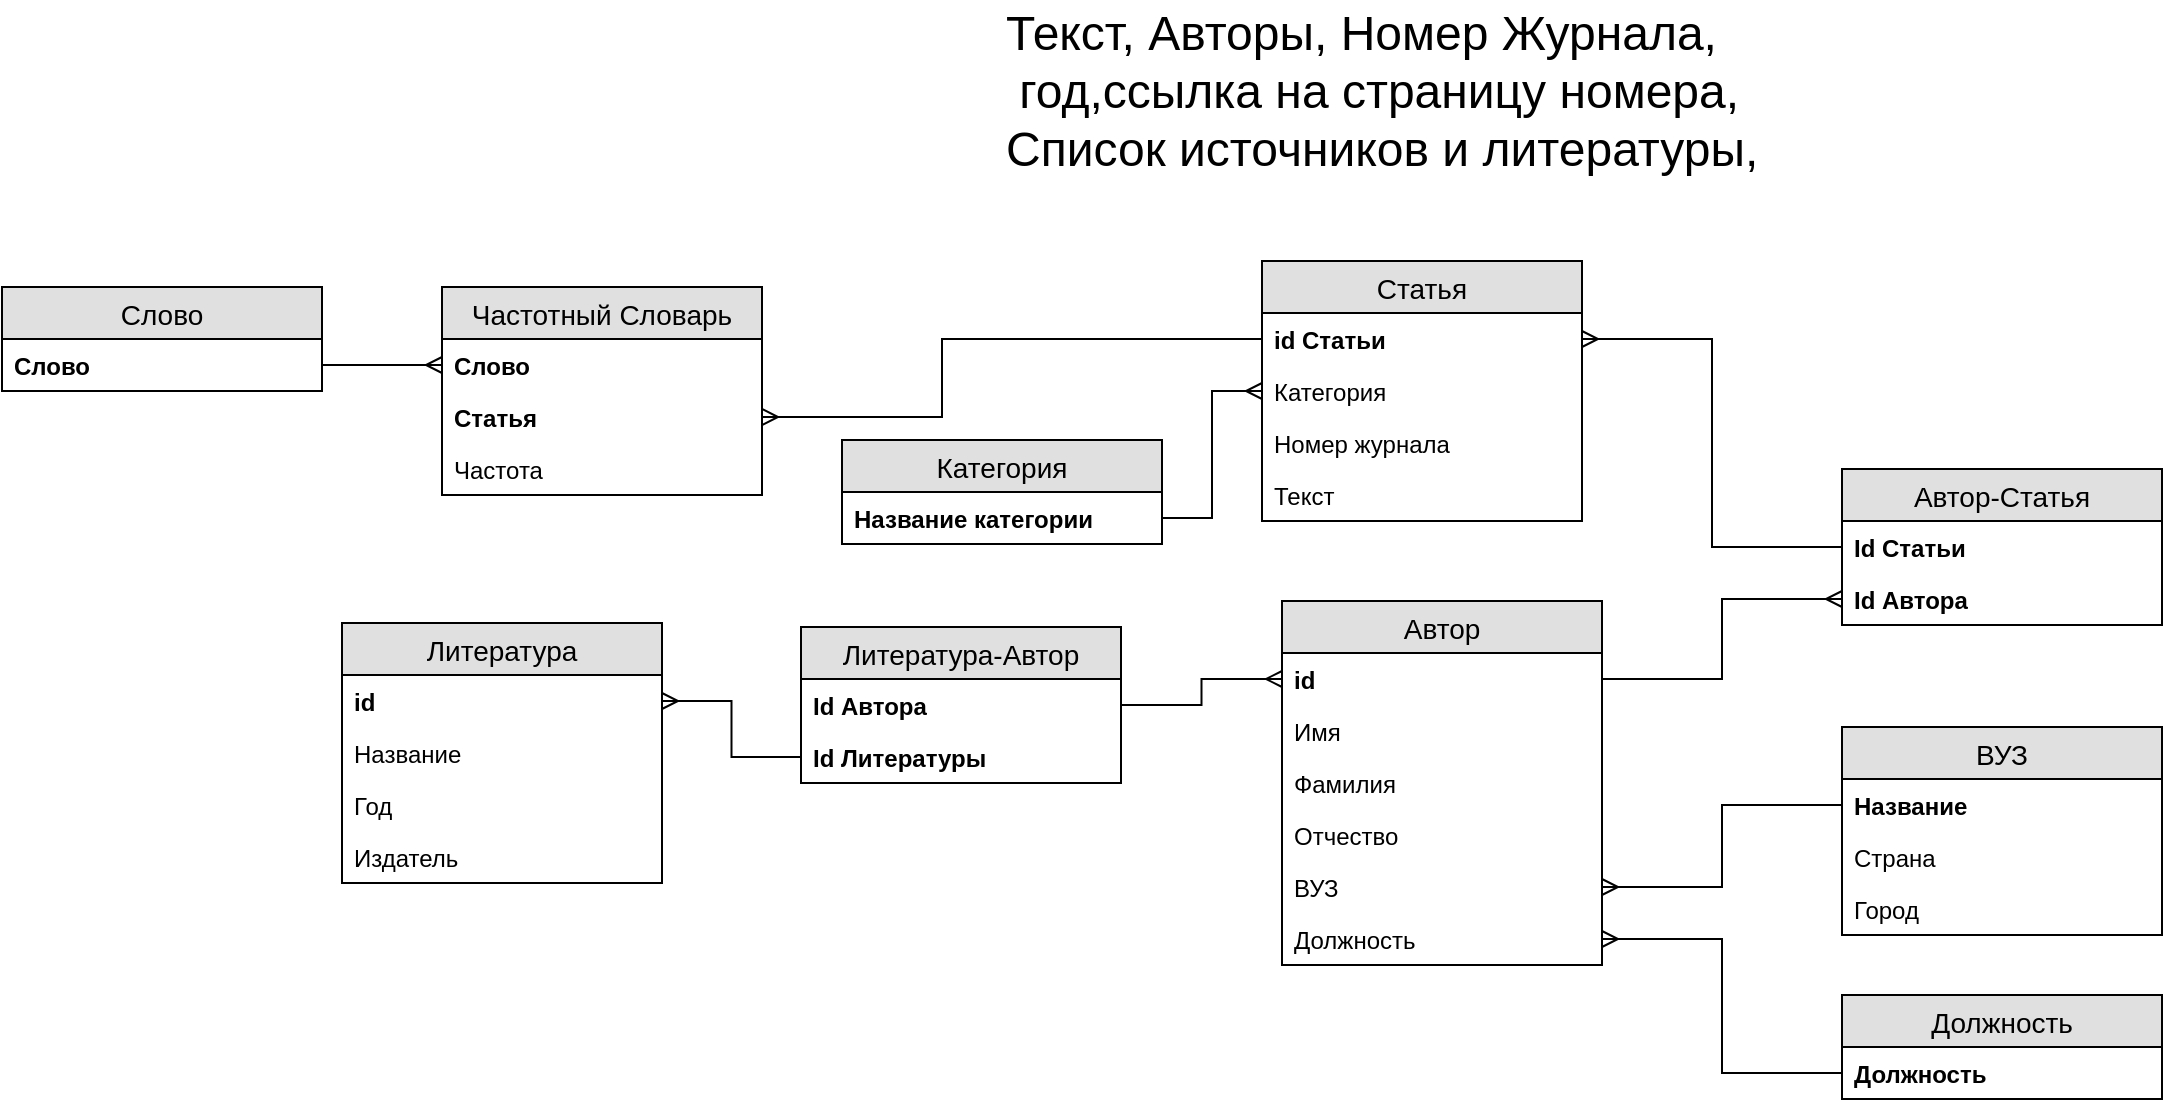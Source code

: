 <mxfile version="10.8.0" type="github"><diagram id="u3JVg_JIHPz_R9Osk6md" name="Страница 1"><mxGraphModel dx="1960" dy="763" grid="1" gridSize="10" guides="1" tooltips="1" connect="1" arrows="1" fold="1" page="1" pageScale="1" pageWidth="827" pageHeight="1169" math="0" shadow="0"><root><mxCell id="0"/><mxCell id="1" parent="0"/><mxCell id="RnDA4v7oDeRX2Iz0YXKO-1" value="Статья" style="swimlane;fontStyle=0;childLayout=stackLayout;horizontal=1;startSize=26;fillColor=#e0e0e0;horizontalStack=0;resizeParent=1;resizeParentMax=0;resizeLast=0;collapsible=1;marginBottom=0;swimlaneFillColor=#ffffff;align=center;fontSize=14;" vertex="1" parent="1"><mxGeometry x="150" y="150.5" width="160" height="130" as="geometry"/></mxCell><mxCell id="RnDA4v7oDeRX2Iz0YXKO-2" value="id Статьи" style="text;strokeColor=none;fillColor=none;spacingLeft=4;spacingRight=4;overflow=hidden;rotatable=0;points=[[0,0.5],[1,0.5]];portConstraint=eastwest;fontSize=12;fontStyle=1" vertex="1" parent="RnDA4v7oDeRX2Iz0YXKO-1"><mxGeometry y="26" width="160" height="26" as="geometry"/></mxCell><mxCell id="RnDA4v7oDeRX2Iz0YXKO-3" value="Категория" style="text;strokeColor=none;fillColor=none;spacingLeft=4;spacingRight=4;overflow=hidden;rotatable=0;points=[[0,0.5],[1,0.5]];portConstraint=eastwest;fontSize=12;" vertex="1" parent="RnDA4v7oDeRX2Iz0YXKO-1"><mxGeometry y="52" width="160" height="26" as="geometry"/></mxCell><mxCell id="RnDA4v7oDeRX2Iz0YXKO-4" value="Номер журнала" style="text;strokeColor=none;fillColor=none;spacingLeft=4;spacingRight=4;overflow=hidden;rotatable=0;points=[[0,0.5],[1,0.5]];portConstraint=eastwest;fontSize=12;" vertex="1" parent="RnDA4v7oDeRX2Iz0YXKO-1"><mxGeometry y="78" width="160" height="26" as="geometry"/></mxCell><mxCell id="RnDA4v7oDeRX2Iz0YXKO-6" value="Текст" style="text;strokeColor=none;fillColor=none;spacingLeft=4;spacingRight=4;overflow=hidden;rotatable=0;points=[[0,0.5],[1,0.5]];portConstraint=eastwest;fontSize=12;" vertex="1" parent="RnDA4v7oDeRX2Iz0YXKO-1"><mxGeometry y="104" width="160" height="26" as="geometry"/></mxCell><mxCell id="RnDA4v7oDeRX2Iz0YXKO-5" value="&lt;span&gt;&lt;span&gt;&lt;font style=&quot;font-size: 24px&quot;&gt;Текст, Авторы, Номер Журнала,&lt;br&gt;&amp;nbsp;год,ссылка на страницу номера, &lt;br&gt;Список источников и литературы,&amp;nbsp;&lt;/font&gt;&lt;/span&gt;&lt;/span&gt;" style="text;html=1;resizable=0;points=[];autosize=1;align=left;verticalAlign=top;spacingTop=-4;" vertex="1" parent="1"><mxGeometry x="20" y="20" width="400" height="60" as="geometry"/></mxCell><mxCell id="RnDA4v7oDeRX2Iz0YXKO-7" value="Категория" style="swimlane;fontStyle=0;childLayout=stackLayout;horizontal=1;startSize=26;fillColor=#e0e0e0;horizontalStack=0;resizeParent=1;resizeParentMax=0;resizeLast=0;collapsible=1;marginBottom=0;swimlaneFillColor=#ffffff;align=center;fontSize=14;" vertex="1" parent="1"><mxGeometry x="-60" y="240" width="160" height="52" as="geometry"/></mxCell><mxCell id="RnDA4v7oDeRX2Iz0YXKO-8" value="Название категории" style="text;strokeColor=none;fillColor=none;spacingLeft=4;spacingRight=4;overflow=hidden;rotatable=0;points=[[0,0.5],[1,0.5]];portConstraint=eastwest;fontSize=12;fontStyle=1" vertex="1" parent="RnDA4v7oDeRX2Iz0YXKO-7"><mxGeometry y="26" width="160" height="26" as="geometry"/></mxCell><mxCell id="RnDA4v7oDeRX2Iz0YXKO-14" style="edgeStyle=orthogonalEdgeStyle;rounded=0;orthogonalLoop=1;jettySize=auto;html=1;entryX=1;entryY=0.5;entryDx=0;entryDy=0;startArrow=ERmany;startFill=0;endArrow=none;endFill=0;" edge="1" parent="1" source="RnDA4v7oDeRX2Iz0YXKO-3" target="RnDA4v7oDeRX2Iz0YXKO-8"><mxGeometry relative="1" as="geometry"/></mxCell><mxCell id="RnDA4v7oDeRX2Iz0YXKO-20" value="Автор" style="swimlane;fontStyle=0;childLayout=stackLayout;horizontal=1;startSize=26;fillColor=#e0e0e0;horizontalStack=0;resizeParent=1;resizeParentMax=0;resizeLast=0;collapsible=1;marginBottom=0;swimlaneFillColor=#ffffff;align=center;fontSize=14;" vertex="1" parent="1"><mxGeometry x="160" y="320.5" width="160" height="182" as="geometry"/></mxCell><mxCell id="RnDA4v7oDeRX2Iz0YXKO-21" value="id" style="text;strokeColor=none;fillColor=none;spacingLeft=4;spacingRight=4;overflow=hidden;rotatable=0;points=[[0,0.5],[1,0.5]];portConstraint=eastwest;fontSize=12;fontStyle=1" vertex="1" parent="RnDA4v7oDeRX2Iz0YXKO-20"><mxGeometry y="26" width="160" height="26" as="geometry"/></mxCell><mxCell id="RnDA4v7oDeRX2Iz0YXKO-22" value="Имя" style="text;strokeColor=none;fillColor=none;spacingLeft=4;spacingRight=4;overflow=hidden;rotatable=0;points=[[0,0.5],[1,0.5]];portConstraint=eastwest;fontSize=12;" vertex="1" parent="RnDA4v7oDeRX2Iz0YXKO-20"><mxGeometry y="52" width="160" height="26" as="geometry"/></mxCell><mxCell id="RnDA4v7oDeRX2Iz0YXKO-23" value="Фамилия&#10;" style="text;strokeColor=none;fillColor=none;spacingLeft=4;spacingRight=4;overflow=hidden;rotatable=0;points=[[0,0.5],[1,0.5]];portConstraint=eastwest;fontSize=12;" vertex="1" parent="RnDA4v7oDeRX2Iz0YXKO-20"><mxGeometry y="78" width="160" height="26" as="geometry"/></mxCell><mxCell id="RnDA4v7oDeRX2Iz0YXKO-24" value="Отчество" style="text;strokeColor=none;fillColor=none;spacingLeft=4;spacingRight=4;overflow=hidden;rotatable=0;points=[[0,0.5],[1,0.5]];portConstraint=eastwest;fontSize=12;" vertex="1" parent="RnDA4v7oDeRX2Iz0YXKO-20"><mxGeometry y="104" width="160" height="26" as="geometry"/></mxCell><mxCell id="RnDA4v7oDeRX2Iz0YXKO-25" value="ВУЗ" style="text;strokeColor=none;fillColor=none;spacingLeft=4;spacingRight=4;overflow=hidden;rotatable=0;points=[[0,0.5],[1,0.5]];portConstraint=eastwest;fontSize=12;" vertex="1" parent="RnDA4v7oDeRX2Iz0YXKO-20"><mxGeometry y="130" width="160" height="26" as="geometry"/></mxCell><mxCell id="RnDA4v7oDeRX2Iz0YXKO-26" value="Должность" style="text;strokeColor=none;fillColor=none;spacingLeft=4;spacingRight=4;overflow=hidden;rotatable=0;points=[[0,0.5],[1,0.5]];portConstraint=eastwest;fontSize=12;" vertex="1" parent="RnDA4v7oDeRX2Iz0YXKO-20"><mxGeometry y="156" width="160" height="26" as="geometry"/></mxCell><mxCell id="RnDA4v7oDeRX2Iz0YXKO-27" value="ВУЗ" style="swimlane;fontStyle=0;childLayout=stackLayout;horizontal=1;startSize=26;fillColor=#e0e0e0;horizontalStack=0;resizeParent=1;resizeParentMax=0;resizeLast=0;collapsible=1;marginBottom=0;swimlaneFillColor=#ffffff;align=center;fontSize=14;" vertex="1" parent="1"><mxGeometry x="440" y="383.5" width="160" height="104" as="geometry"/></mxCell><mxCell id="RnDA4v7oDeRX2Iz0YXKO-28" value="Название" style="text;strokeColor=none;fillColor=none;spacingLeft=4;spacingRight=4;overflow=hidden;rotatable=0;points=[[0,0.5],[1,0.5]];portConstraint=eastwest;fontSize=12;fontStyle=1" vertex="1" parent="RnDA4v7oDeRX2Iz0YXKO-27"><mxGeometry y="26" width="160" height="26" as="geometry"/></mxCell><mxCell id="RnDA4v7oDeRX2Iz0YXKO-30" value="Страна" style="text;strokeColor=none;fillColor=none;spacingLeft=4;spacingRight=4;overflow=hidden;rotatable=0;points=[[0,0.5],[1,0.5]];portConstraint=eastwest;fontSize=12;" vertex="1" parent="RnDA4v7oDeRX2Iz0YXKO-27"><mxGeometry y="52" width="160" height="26" as="geometry"/></mxCell><mxCell id="RnDA4v7oDeRX2Iz0YXKO-29" value="Город" style="text;strokeColor=none;fillColor=none;spacingLeft=4;spacingRight=4;overflow=hidden;rotatable=0;points=[[0,0.5],[1,0.5]];portConstraint=eastwest;fontSize=12;" vertex="1" parent="RnDA4v7oDeRX2Iz0YXKO-27"><mxGeometry y="78" width="160" height="26" as="geometry"/></mxCell><mxCell id="RnDA4v7oDeRX2Iz0YXKO-31" style="edgeStyle=orthogonalEdgeStyle;rounded=0;orthogonalLoop=1;jettySize=auto;html=1;exitX=1;exitY=0.5;exitDx=0;exitDy=0;startArrow=ERmany;startFill=0;endArrow=none;endFill=0;" edge="1" parent="1" source="RnDA4v7oDeRX2Iz0YXKO-25" target="RnDA4v7oDeRX2Iz0YXKO-28"><mxGeometry relative="1" as="geometry"/></mxCell><mxCell id="RnDA4v7oDeRX2Iz0YXKO-32" value="Должность" style="swimlane;fontStyle=0;childLayout=stackLayout;horizontal=1;startSize=26;fillColor=#e0e0e0;horizontalStack=0;resizeParent=1;resizeParentMax=0;resizeLast=0;collapsible=1;marginBottom=0;swimlaneFillColor=#ffffff;align=center;fontSize=14;" vertex="1" parent="1"><mxGeometry x="440" y="517.5" width="160" height="52" as="geometry"/></mxCell><mxCell id="RnDA4v7oDeRX2Iz0YXKO-33" value="Должность" style="text;strokeColor=none;fillColor=none;spacingLeft=4;spacingRight=4;overflow=hidden;rotatable=0;points=[[0,0.5],[1,0.5]];portConstraint=eastwest;fontSize=12;fontStyle=1" vertex="1" parent="RnDA4v7oDeRX2Iz0YXKO-32"><mxGeometry y="26" width="160" height="26" as="geometry"/></mxCell><mxCell id="RnDA4v7oDeRX2Iz0YXKO-36" style="edgeStyle=orthogonalEdgeStyle;rounded=0;orthogonalLoop=1;jettySize=auto;html=1;exitX=1;exitY=0.5;exitDx=0;exitDy=0;entryX=0;entryY=0.5;entryDx=0;entryDy=0;startArrow=ERmany;startFill=0;endArrow=none;endFill=0;" edge="1" parent="1" source="RnDA4v7oDeRX2Iz0YXKO-26" target="RnDA4v7oDeRX2Iz0YXKO-33"><mxGeometry relative="1" as="geometry"/></mxCell><mxCell id="RnDA4v7oDeRX2Iz0YXKO-37" value="Автор-Статья" style="swimlane;fontStyle=0;childLayout=stackLayout;horizontal=1;startSize=26;fillColor=#e0e0e0;horizontalStack=0;resizeParent=1;resizeParentMax=0;resizeLast=0;collapsible=1;marginBottom=0;swimlaneFillColor=#ffffff;align=center;fontSize=14;" vertex="1" parent="1"><mxGeometry x="440" y="254.5" width="160" height="78" as="geometry"/></mxCell><mxCell id="RnDA4v7oDeRX2Iz0YXKO-38" value="Id Статьи" style="text;strokeColor=none;fillColor=none;spacingLeft=4;spacingRight=4;overflow=hidden;rotatable=0;points=[[0,0.5],[1,0.5]];portConstraint=eastwest;fontSize=12;fontStyle=1" vertex="1" parent="RnDA4v7oDeRX2Iz0YXKO-37"><mxGeometry y="26" width="160" height="26" as="geometry"/></mxCell><mxCell id="RnDA4v7oDeRX2Iz0YXKO-39" value="Id Автора" style="text;strokeColor=none;fillColor=none;spacingLeft=4;spacingRight=4;overflow=hidden;rotatable=0;points=[[0,0.5],[1,0.5]];portConstraint=eastwest;fontSize=12;fontStyle=1" vertex="1" parent="RnDA4v7oDeRX2Iz0YXKO-37"><mxGeometry y="52" width="160" height="26" as="geometry"/></mxCell><mxCell id="RnDA4v7oDeRX2Iz0YXKO-41" style="edgeStyle=orthogonalEdgeStyle;rounded=0;orthogonalLoop=1;jettySize=auto;html=1;exitX=0;exitY=0.5;exitDx=0;exitDy=0;entryX=1;entryY=0.5;entryDx=0;entryDy=0;startArrow=ERmany;startFill=0;endArrow=none;endFill=0;" edge="1" parent="1" source="RnDA4v7oDeRX2Iz0YXKO-39" target="RnDA4v7oDeRX2Iz0YXKO-21"><mxGeometry relative="1" as="geometry"/></mxCell><mxCell id="RnDA4v7oDeRX2Iz0YXKO-42" style="edgeStyle=orthogonalEdgeStyle;rounded=0;orthogonalLoop=1;jettySize=auto;html=1;exitX=1;exitY=0.5;exitDx=0;exitDy=0;entryX=0;entryY=0.5;entryDx=0;entryDy=0;startArrow=ERmany;startFill=0;endArrow=none;endFill=0;" edge="1" parent="1" source="RnDA4v7oDeRX2Iz0YXKO-2" target="RnDA4v7oDeRX2Iz0YXKO-38"><mxGeometry relative="1" as="geometry"/></mxCell><mxCell id="RnDA4v7oDeRX2Iz0YXKO-43" value="Литература" style="swimlane;fontStyle=0;childLayout=stackLayout;horizontal=1;startSize=26;fillColor=#e0e0e0;horizontalStack=0;resizeParent=1;resizeParentMax=0;resizeLast=0;collapsible=1;marginBottom=0;swimlaneFillColor=#ffffff;align=center;fontSize=14;" vertex="1" parent="1"><mxGeometry x="-310" y="331.5" width="160" height="130" as="geometry"/></mxCell><mxCell id="RnDA4v7oDeRX2Iz0YXKO-47" value="id" style="text;strokeColor=none;fillColor=none;spacingLeft=4;spacingRight=4;overflow=hidden;rotatable=0;points=[[0,0.5],[1,0.5]];portConstraint=eastwest;fontSize=12;fontStyle=1" vertex="1" parent="RnDA4v7oDeRX2Iz0YXKO-43"><mxGeometry y="26" width="160" height="26" as="geometry"/></mxCell><mxCell id="RnDA4v7oDeRX2Iz0YXKO-44" value="Название" style="text;strokeColor=none;fillColor=none;spacingLeft=4;spacingRight=4;overflow=hidden;rotatable=0;points=[[0,0.5],[1,0.5]];portConstraint=eastwest;fontSize=12;" vertex="1" parent="RnDA4v7oDeRX2Iz0YXKO-43"><mxGeometry y="52" width="160" height="26" as="geometry"/></mxCell><mxCell id="RnDA4v7oDeRX2Iz0YXKO-45" value="Год" style="text;strokeColor=none;fillColor=none;spacingLeft=4;spacingRight=4;overflow=hidden;rotatable=0;points=[[0,0.5],[1,0.5]];portConstraint=eastwest;fontSize=12;" vertex="1" parent="RnDA4v7oDeRX2Iz0YXKO-43"><mxGeometry y="78" width="160" height="26" as="geometry"/></mxCell><mxCell id="RnDA4v7oDeRX2Iz0YXKO-46" value="Издатель" style="text;strokeColor=none;fillColor=none;spacingLeft=4;spacingRight=4;overflow=hidden;rotatable=0;points=[[0,0.5],[1,0.5]];portConstraint=eastwest;fontSize=12;" vertex="1" parent="RnDA4v7oDeRX2Iz0YXKO-43"><mxGeometry y="104" width="160" height="26" as="geometry"/></mxCell><mxCell id="RnDA4v7oDeRX2Iz0YXKO-48" value="Литература-Автор" style="swimlane;fontStyle=0;childLayout=stackLayout;horizontal=1;startSize=26;fillColor=#e0e0e0;horizontalStack=0;resizeParent=1;resizeParentMax=0;resizeLast=0;collapsible=1;marginBottom=0;swimlaneFillColor=#ffffff;align=center;fontSize=14;" vertex="1" parent="1"><mxGeometry x="-80.5" y="333.5" width="160" height="78" as="geometry"/></mxCell><mxCell id="RnDA4v7oDeRX2Iz0YXKO-49" value="Id Автора" style="text;strokeColor=none;fillColor=none;spacingLeft=4;spacingRight=4;overflow=hidden;rotatable=0;points=[[0,0.5],[1,0.5]];portConstraint=eastwest;fontSize=12;fontStyle=1" vertex="1" parent="RnDA4v7oDeRX2Iz0YXKO-48"><mxGeometry y="26" width="160" height="26" as="geometry"/></mxCell><mxCell id="RnDA4v7oDeRX2Iz0YXKO-50" value="Id Литературы" style="text;strokeColor=none;fillColor=none;spacingLeft=4;spacingRight=4;overflow=hidden;rotatable=0;points=[[0,0.5],[1,0.5]];portConstraint=eastwest;fontSize=12;fontStyle=1" vertex="1" parent="RnDA4v7oDeRX2Iz0YXKO-48"><mxGeometry y="52" width="160" height="26" as="geometry"/></mxCell><mxCell id="RnDA4v7oDeRX2Iz0YXKO-52" style="edgeStyle=orthogonalEdgeStyle;rounded=0;orthogonalLoop=1;jettySize=auto;html=1;entryX=0;entryY=0.5;entryDx=0;entryDy=0;startArrow=ERmany;startFill=0;endArrow=none;endFill=0;exitX=1;exitY=0.5;exitDx=0;exitDy=0;" edge="1" parent="1" source="RnDA4v7oDeRX2Iz0YXKO-47" target="RnDA4v7oDeRX2Iz0YXKO-50"><mxGeometry relative="1" as="geometry"><mxPoint x="90" y="515" as="sourcePoint"/></mxGeometry></mxCell><mxCell id="RnDA4v7oDeRX2Iz0YXKO-54" style="edgeStyle=orthogonalEdgeStyle;rounded=0;orthogonalLoop=1;jettySize=auto;html=1;exitX=0;exitY=0.5;exitDx=0;exitDy=0;entryX=1;entryY=0.5;entryDx=0;entryDy=0;startArrow=ERmany;startFill=0;endArrow=none;endFill=0;" edge="1" parent="1" source="RnDA4v7oDeRX2Iz0YXKO-21" target="RnDA4v7oDeRX2Iz0YXKO-49"><mxGeometry relative="1" as="geometry"/></mxCell><mxCell id="RnDA4v7oDeRX2Iz0YXKO-55" value="Частотный Словарь" style="swimlane;fontStyle=0;childLayout=stackLayout;horizontal=1;startSize=26;fillColor=#e0e0e0;horizontalStack=0;resizeParent=1;resizeParentMax=0;resizeLast=0;collapsible=1;marginBottom=0;swimlaneFillColor=#ffffff;align=center;fontSize=14;" vertex="1" parent="1"><mxGeometry x="-260" y="163.5" width="160" height="104" as="geometry"/></mxCell><mxCell id="RnDA4v7oDeRX2Iz0YXKO-56" value="Слово" style="text;strokeColor=none;fillColor=none;spacingLeft=4;spacingRight=4;overflow=hidden;rotatable=0;points=[[0,0.5],[1,0.5]];portConstraint=eastwest;fontSize=12;fontStyle=1" vertex="1" parent="RnDA4v7oDeRX2Iz0YXKO-55"><mxGeometry y="26" width="160" height="26" as="geometry"/></mxCell><mxCell id="RnDA4v7oDeRX2Iz0YXKO-57" value="Статья" style="text;strokeColor=none;fillColor=none;spacingLeft=4;spacingRight=4;overflow=hidden;rotatable=0;points=[[0,0.5],[1,0.5]];portConstraint=eastwest;fontSize=12;fontStyle=1" vertex="1" parent="RnDA4v7oDeRX2Iz0YXKO-55"><mxGeometry y="52" width="160" height="26" as="geometry"/></mxCell><mxCell id="RnDA4v7oDeRX2Iz0YXKO-58" value="Частота" style="text;strokeColor=none;fillColor=none;spacingLeft=4;spacingRight=4;overflow=hidden;rotatable=0;points=[[0,0.5],[1,0.5]];portConstraint=eastwest;fontSize=12;" vertex="1" parent="RnDA4v7oDeRX2Iz0YXKO-55"><mxGeometry y="78" width="160" height="26" as="geometry"/></mxCell><mxCell id="RnDA4v7oDeRX2Iz0YXKO-59" value="Слово" style="swimlane;fontStyle=0;childLayout=stackLayout;horizontal=1;startSize=26;fillColor=#e0e0e0;horizontalStack=0;resizeParent=1;resizeParentMax=0;resizeLast=0;collapsible=1;marginBottom=0;swimlaneFillColor=#ffffff;align=center;fontSize=14;" vertex="1" parent="1"><mxGeometry x="-480" y="163.5" width="160" height="52" as="geometry"/></mxCell><mxCell id="RnDA4v7oDeRX2Iz0YXKO-60" value="Слово" style="text;strokeColor=none;fillColor=none;spacingLeft=4;spacingRight=4;overflow=hidden;rotatable=0;points=[[0,0.5],[1,0.5]];portConstraint=eastwest;fontSize=12;fontStyle=1" vertex="1" parent="RnDA4v7oDeRX2Iz0YXKO-59"><mxGeometry y="26" width="160" height="26" as="geometry"/></mxCell><mxCell id="RnDA4v7oDeRX2Iz0YXKO-64" style="edgeStyle=orthogonalEdgeStyle;rounded=0;orthogonalLoop=1;jettySize=auto;html=1;exitX=0;exitY=0.5;exitDx=0;exitDy=0;startArrow=ERmany;startFill=0;endArrow=none;endFill=0;" edge="1" parent="1" source="RnDA4v7oDeRX2Iz0YXKO-56" target="RnDA4v7oDeRX2Iz0YXKO-60"><mxGeometry relative="1" as="geometry"/></mxCell><mxCell id="RnDA4v7oDeRX2Iz0YXKO-65" style="edgeStyle=orthogonalEdgeStyle;rounded=0;orthogonalLoop=1;jettySize=auto;html=1;exitX=1;exitY=0.5;exitDx=0;exitDy=0;entryX=0;entryY=0.5;entryDx=0;entryDy=0;startArrow=ERmany;startFill=0;endArrow=none;endFill=0;" edge="1" parent="1" source="RnDA4v7oDeRX2Iz0YXKO-57" target="RnDA4v7oDeRX2Iz0YXKO-2"><mxGeometry relative="1" as="geometry"><Array as="points"><mxPoint x="-10" y="229"/><mxPoint x="-10" y="190"/></Array></mxGeometry></mxCell></root></mxGraphModel></diagram></mxfile>